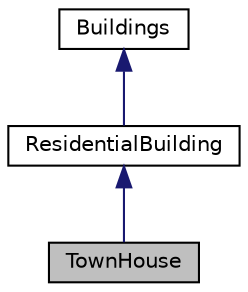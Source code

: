 digraph "TownHouse"
{
 // LATEX_PDF_SIZE
  edge [fontname="Helvetica",fontsize="10",labelfontname="Helvetica",labelfontsize="10"];
  node [fontname="Helvetica",fontsize="10",shape=record];
  Node1 [label="TownHouse",height=0.2,width=0.4,color="black", fillcolor="grey75", style="filled", fontcolor="black",tooltip="Represents a townhouse, a type of residential building."];
  Node2 -> Node1 [dir="back",color="midnightblue",fontsize="10",style="solid"];
  Node2 [label="ResidentialBuilding",height=0.2,width=0.4,color="black", fillcolor="white", style="filled",URL="$classResidentialBuilding.html",tooltip="Abstract class representing a residential building, inheriting from Buildings."];
  Node3 -> Node2 [dir="back",color="midnightblue",fontsize="10",style="solid"];
  Node3 [label="Buildings",height=0.2,width=0.4,color="black", fillcolor="white", style="filled",URL="$classBuildings.html",tooltip="Abstract base class representing a building with basic utilities and resource requirements."];
}
